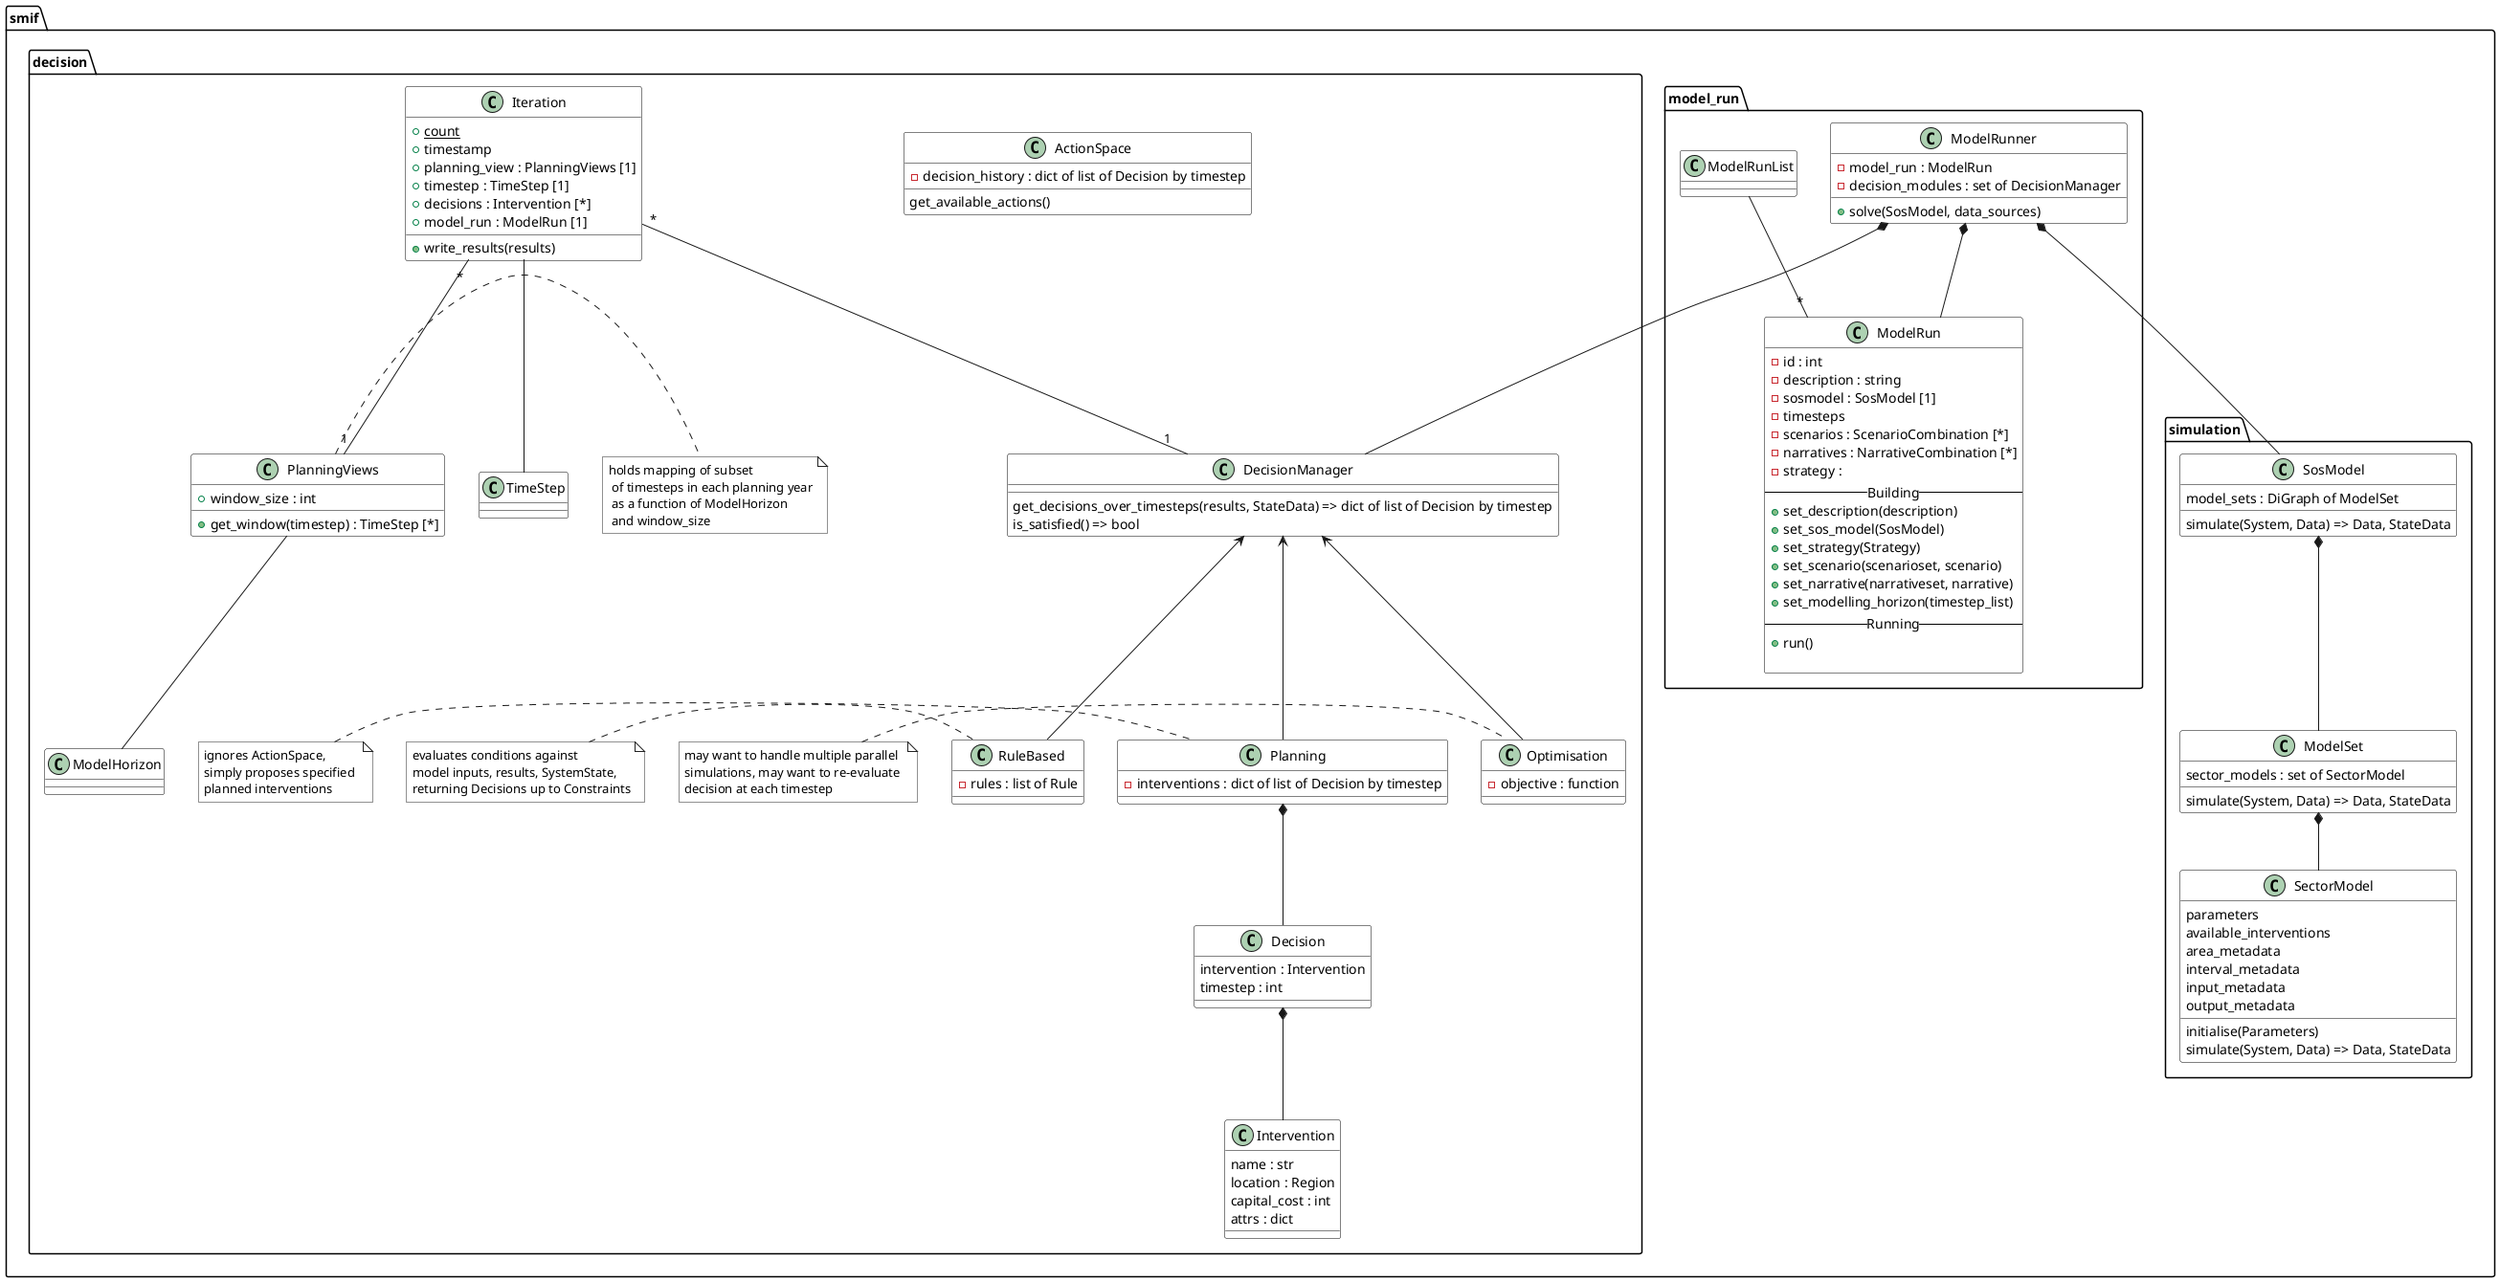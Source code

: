 @startuml
skinparam {
  shadowing false
  classBackgroundColor white
  classBorderColor black
  noteBackgroundColor white
  noteBorderColor #222
}

package smif.model_run {
  class ModelRunner {
    - model_run : ModelRun
    - decision_modules : set of DecisionManager
    + solve(SosModel, data_sources)
  }

  ModelRunList -- "*" ModelRun
  class ModelRun {
    - id : int
    - description : string
    - sosmodel : SosModel [1]
    - timesteps
    - scenarios : ScenarioCombination [*]
    - narratives : NarrativeCombination [*]
    - strategy : 
    -- Building --
    + set_description(description)
    + set_sos_model(SosModel)
    + set_strategy(Strategy)
    + set_scenario(scenarioset, scenario)
    + set_narrative(narrativeset, narrative)
    + set_modelling_horizon(timestep_list)
    -- Running --
    + run()
    
  }
  ModelRunner *-- ModelRun
}


package smif.decision {
  class DecisionManager {
    get_decisions_over_timesteps(results, StateData) => dict of list of Decision by timestep
    is_satisfied() => bool
  }

  ModelRunner *-- DecisionManager


  class Planning {
    -interventions : dict of list of Decision by timestep
  }
  note left: ignores ActionSpace, \nsimply proposes specified \nplanned interventions

  DecisionManager <-- Planning

  class Intervention {
    name : str
    location : Region
    capital_cost : int
    attrs : dict
  }

  Decision *-- Intervention

  class Decision {
    intervention : Intervention
    timestep : int
  }

  Planning *-- Decision

  class RuleBased {
    -rules : list of Rule
  }
  note left: evaluates conditions against \nmodel inputs, results, SystemState, \nreturning Decisions up to Constraints

  DecisionManager <-- RuleBased

  class Optimisation {
    -objective : function
  }
  note left: may want to handle multiple parallel \nsimulations, may want to re-evaluate \ndecision at each timestep

  DecisionManager <-- Optimisation

  class ActionSpace {
    -decision_history : dict of list of Decision by timestep
    get_available_actions()
  }

PlanningViews -- ModelHorizon
class PlanningViews {
  + window_size : int
  + get_window(timestep) : TimeStep [*]
}
note right of PlanningViews : holds mapping of subset\n of timesteps in each planning year\n as a function of ModelHorizon \n and window_size

Iteration "*" -- "1" PlanningViews
Iteration -- TimeStep
Iteration "*" -- "1" DecisionManager
class Iteration {
  + {static} count
  + timestamp
  + planning_view : PlanningViews [1]
  + timestep : TimeStep [1]
  + decisions : Intervention [*]
  + model_run : ModelRun [1]
  + write_results(results)
}

}

package smif.simulation {
  class SectorModel {
    parameters
    available_interventions
    area_metadata
    interval_metadata
    input_metadata
    output_metadata
    initialise(Parameters)
    simulate(System, Data) => Data, StateData
  }

  ModelSet *-- SectorModel

  class ModelSet {
    sector_models : set of SectorModel
    simulate(System, Data) => Data, StateData
  }

  SosModel *-- ModelSet

  class SosModel {
    model_sets : DiGraph of ModelSet
    simulate(System, Data) => Data, StateData
  }

  ModelRunner *-- SosModel
}
@enduml
